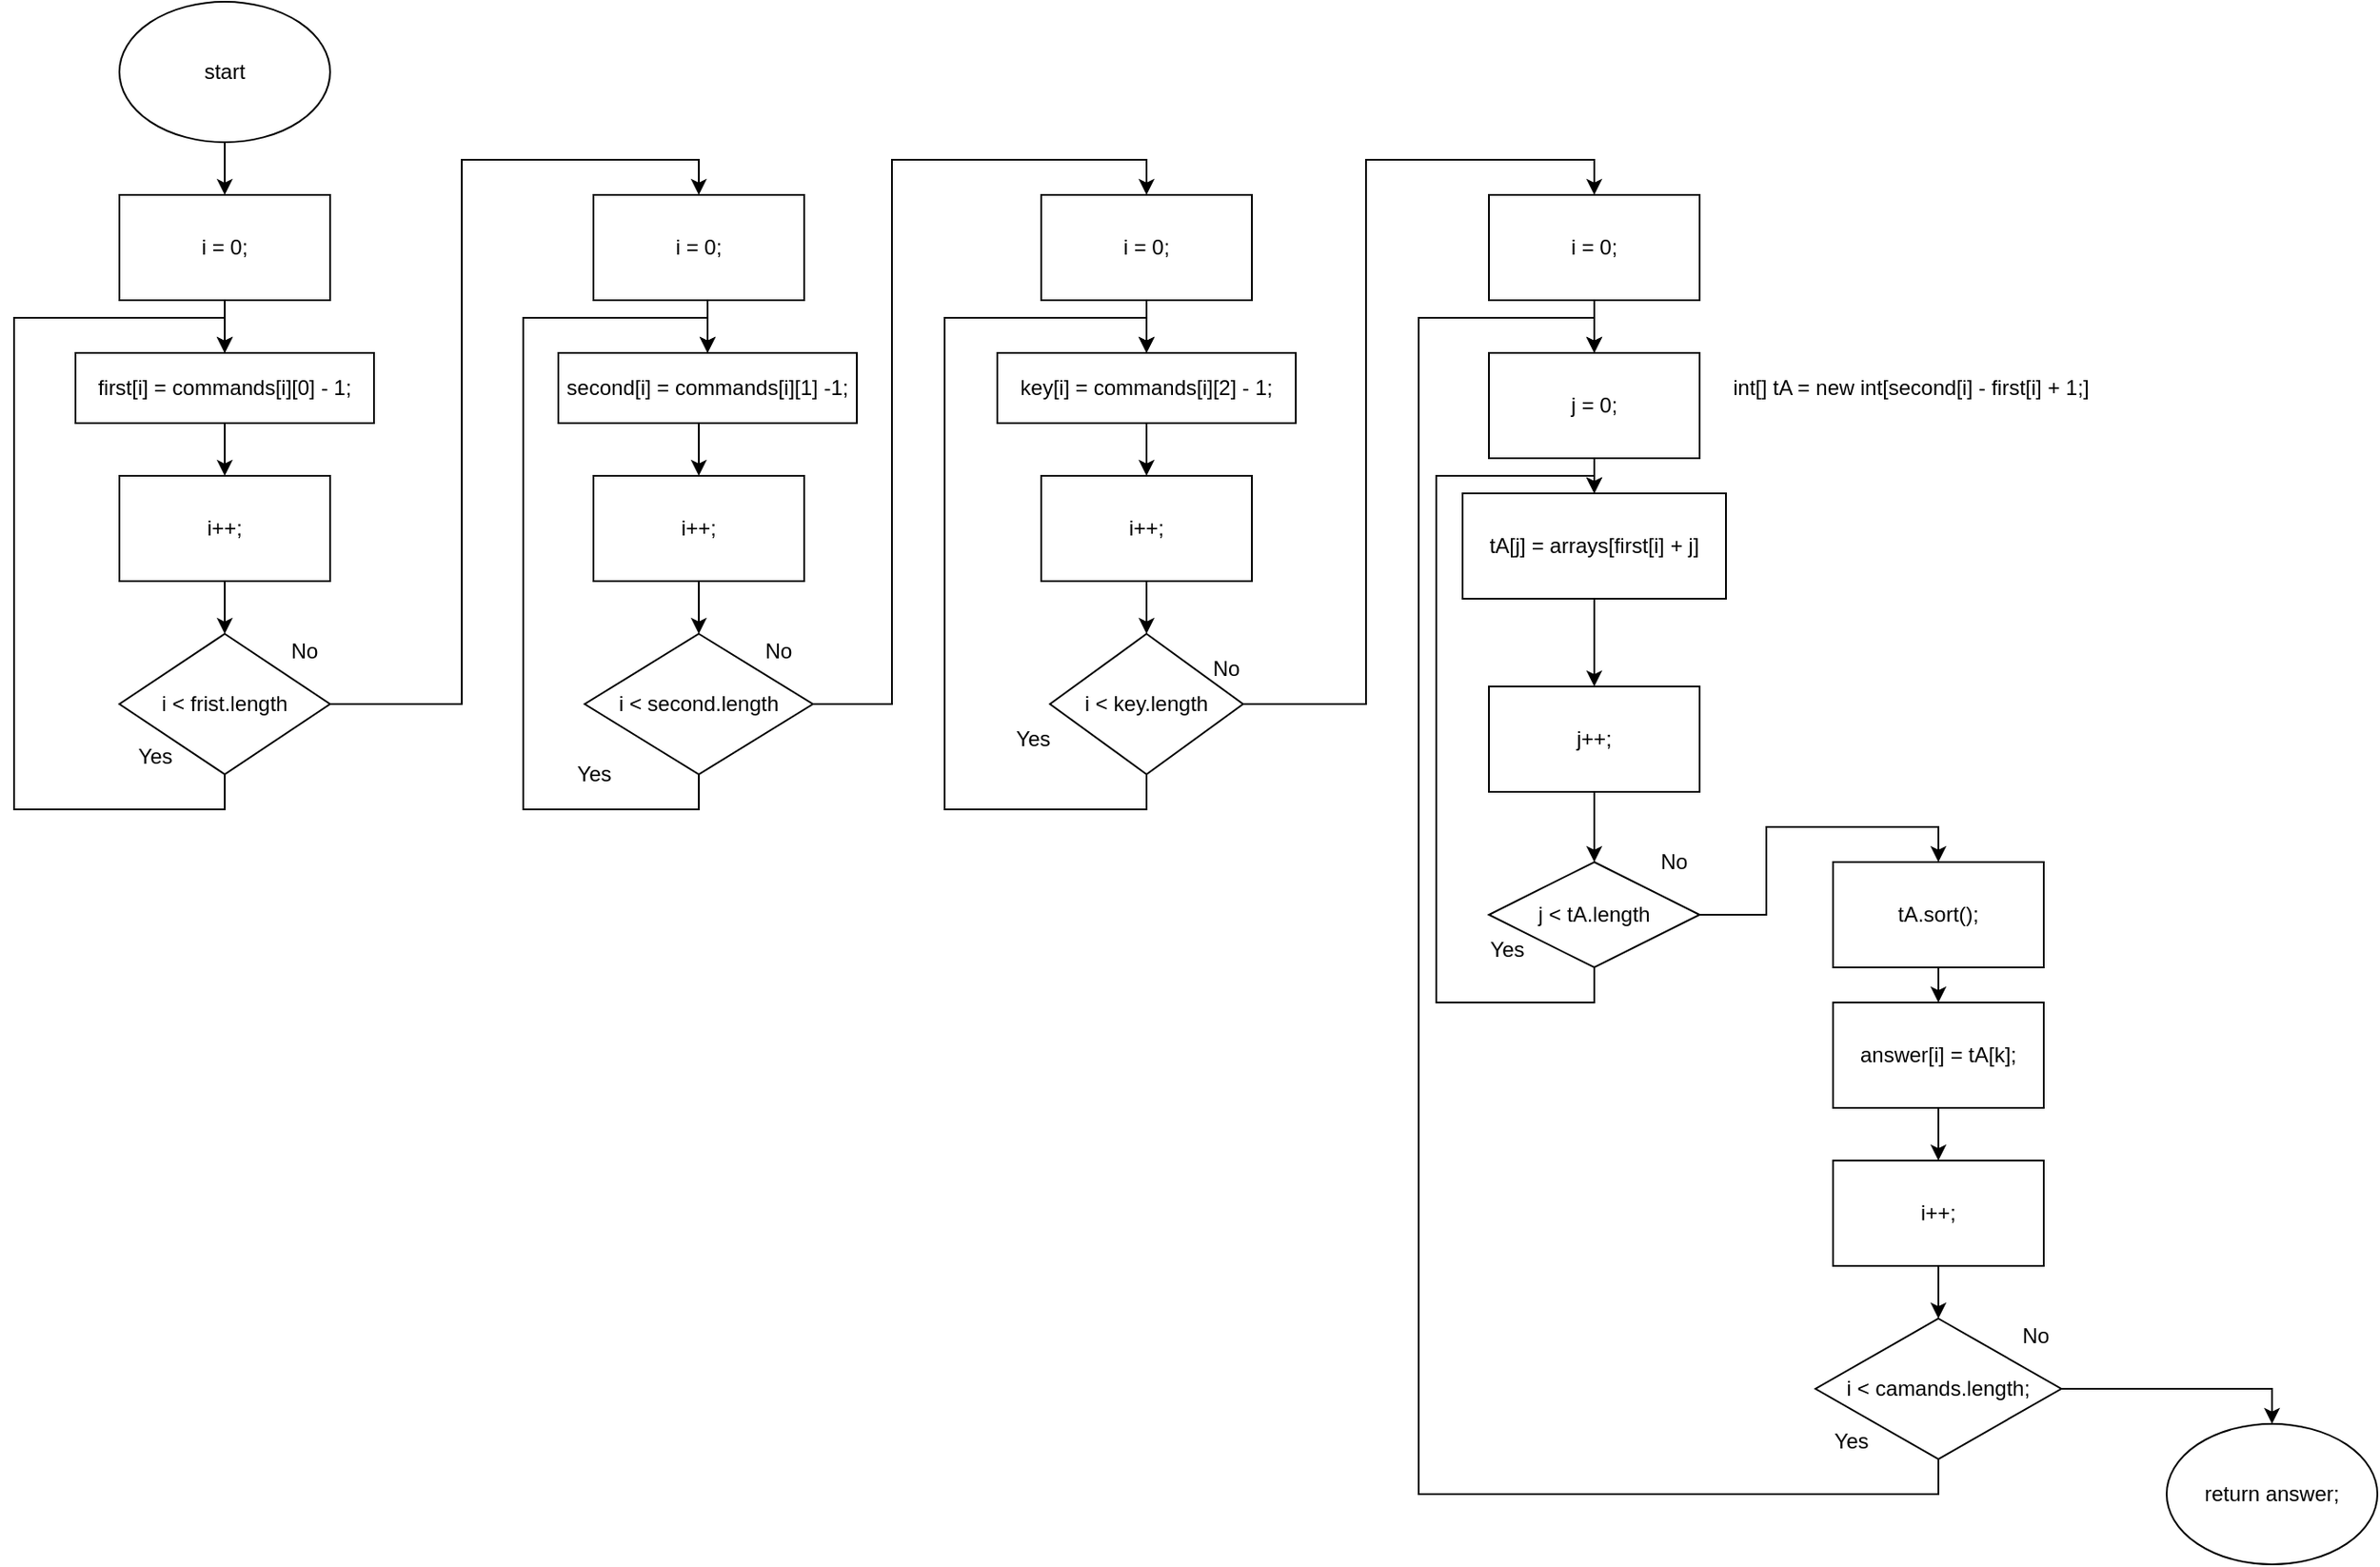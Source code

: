 <mxfile version="13.9.9" type="device"><diagram id="C5RBs43oDa-KdzZeNtuy" name="Page-1"><mxGraphModel dx="988" dy="781" grid="1" gridSize="10" guides="1" tooltips="1" connect="1" arrows="1" fold="1" page="1" pageScale="1" pageWidth="827" pageHeight="1169" math="0" shadow="0"><root><mxCell id="WIyWlLk6GJQsqaUBKTNV-0"/><mxCell id="WIyWlLk6GJQsqaUBKTNV-1" parent="WIyWlLk6GJQsqaUBKTNV-0"/><mxCell id="ANharqoGoAkCLDhoqjr_-4" value="" style="edgeStyle=orthogonalEdgeStyle;rounded=0;orthogonalLoop=1;jettySize=auto;html=1;" edge="1" parent="WIyWlLk6GJQsqaUBKTNV-1" source="ANharqoGoAkCLDhoqjr_-0" target="ANharqoGoAkCLDhoqjr_-3"><mxGeometry relative="1" as="geometry"/></mxCell><mxCell id="ANharqoGoAkCLDhoqjr_-0" value="start" style="ellipse;whiteSpace=wrap;html=1;" vertex="1" parent="WIyWlLk6GJQsqaUBKTNV-1"><mxGeometry x="120" width="120" height="80" as="geometry"/></mxCell><mxCell id="ANharqoGoAkCLDhoqjr_-7" value="" style="edgeStyle=orthogonalEdgeStyle;rounded=0;orthogonalLoop=1;jettySize=auto;html=1;" edge="1" parent="WIyWlLk6GJQsqaUBKTNV-1" source="ANharqoGoAkCLDhoqjr_-1" target="ANharqoGoAkCLDhoqjr_-6"><mxGeometry relative="1" as="geometry"/></mxCell><mxCell id="ANharqoGoAkCLDhoqjr_-1" value="first[i] = commands[i][0] - 1;" style="whiteSpace=wrap;html=1;" vertex="1" parent="WIyWlLk6GJQsqaUBKTNV-1"><mxGeometry x="95" y="200" width="170" height="40" as="geometry"/></mxCell><mxCell id="ANharqoGoAkCLDhoqjr_-5" value="" style="edgeStyle=orthogonalEdgeStyle;rounded=0;orthogonalLoop=1;jettySize=auto;html=1;" edge="1" parent="WIyWlLk6GJQsqaUBKTNV-1" source="ANharqoGoAkCLDhoqjr_-3" target="ANharqoGoAkCLDhoqjr_-1"><mxGeometry relative="1" as="geometry"/></mxCell><mxCell id="ANharqoGoAkCLDhoqjr_-3" value="i = 0;" style="whiteSpace=wrap;html=1;" vertex="1" parent="WIyWlLk6GJQsqaUBKTNV-1"><mxGeometry x="120" y="110" width="120" height="60" as="geometry"/></mxCell><mxCell id="ANharqoGoAkCLDhoqjr_-11" value="" style="edgeStyle=orthogonalEdgeStyle;rounded=0;orthogonalLoop=1;jettySize=auto;html=1;entryX=0.5;entryY=0;entryDx=0;entryDy=0;" edge="1" parent="WIyWlLk6GJQsqaUBKTNV-1" source="ANharqoGoAkCLDhoqjr_-6" target="ANharqoGoAkCLDhoqjr_-8"><mxGeometry relative="1" as="geometry"/></mxCell><mxCell id="ANharqoGoAkCLDhoqjr_-6" value="i++;" style="whiteSpace=wrap;html=1;" vertex="1" parent="WIyWlLk6GJQsqaUBKTNV-1"><mxGeometry x="120" y="270" width="120" height="60" as="geometry"/></mxCell><mxCell id="ANharqoGoAkCLDhoqjr_-12" style="edgeStyle=orthogonalEdgeStyle;rounded=0;orthogonalLoop=1;jettySize=auto;html=1;exitX=0.5;exitY=1;exitDx=0;exitDy=0;entryX=0.5;entryY=0;entryDx=0;entryDy=0;" edge="1" parent="WIyWlLk6GJQsqaUBKTNV-1" source="ANharqoGoAkCLDhoqjr_-8" target="ANharqoGoAkCLDhoqjr_-1"><mxGeometry relative="1" as="geometry"><Array as="points"><mxPoint x="180" y="460"/><mxPoint x="60" y="460"/><mxPoint x="60" y="180"/><mxPoint x="180" y="180"/></Array></mxGeometry></mxCell><mxCell id="ANharqoGoAkCLDhoqjr_-14" style="edgeStyle=orthogonalEdgeStyle;rounded=0;orthogonalLoop=1;jettySize=auto;html=1;exitX=1;exitY=0.5;exitDx=0;exitDy=0;entryX=0.5;entryY=0;entryDx=0;entryDy=0;" edge="1" parent="WIyWlLk6GJQsqaUBKTNV-1" source="ANharqoGoAkCLDhoqjr_-8" target="ANharqoGoAkCLDhoqjr_-13"><mxGeometry relative="1" as="geometry"/></mxCell><mxCell id="ANharqoGoAkCLDhoqjr_-8" value="i &amp;lt; frist.length" style="rhombus;whiteSpace=wrap;html=1;" vertex="1" parent="WIyWlLk6GJQsqaUBKTNV-1"><mxGeometry x="120" y="360" width="120" height="80" as="geometry"/></mxCell><mxCell id="ANharqoGoAkCLDhoqjr_-9" value="Yes" style="text;html=1;align=center;verticalAlign=middle;resizable=0;points=[];autosize=1;" vertex="1" parent="WIyWlLk6GJQsqaUBKTNV-1"><mxGeometry x="120" y="420" width="40" height="20" as="geometry"/></mxCell><mxCell id="ANharqoGoAkCLDhoqjr_-10" value="No" style="text;html=1;align=center;verticalAlign=middle;resizable=0;points=[];autosize=1;" vertex="1" parent="WIyWlLk6GJQsqaUBKTNV-1"><mxGeometry x="210" y="360" width="30" height="20" as="geometry"/></mxCell><mxCell id="ANharqoGoAkCLDhoqjr_-18" style="edgeStyle=orthogonalEdgeStyle;rounded=0;orthogonalLoop=1;jettySize=auto;html=1;exitX=0.5;exitY=1;exitDx=0;exitDy=0;entryX=0.5;entryY=0;entryDx=0;entryDy=0;" edge="1" parent="WIyWlLk6GJQsqaUBKTNV-1" source="ANharqoGoAkCLDhoqjr_-13" target="ANharqoGoAkCLDhoqjr_-15"><mxGeometry relative="1" as="geometry"/></mxCell><mxCell id="ANharqoGoAkCLDhoqjr_-13" value="i = 0;" style="whiteSpace=wrap;html=1;" vertex="1" parent="WIyWlLk6GJQsqaUBKTNV-1"><mxGeometry x="390" y="110" width="120" height="60" as="geometry"/></mxCell><mxCell id="ANharqoGoAkCLDhoqjr_-19" style="edgeStyle=orthogonalEdgeStyle;rounded=0;orthogonalLoop=1;jettySize=auto;html=1;exitX=0.5;exitY=1;exitDx=0;exitDy=0;entryX=0.5;entryY=0;entryDx=0;entryDy=0;" edge="1" parent="WIyWlLk6GJQsqaUBKTNV-1" source="ANharqoGoAkCLDhoqjr_-15" target="ANharqoGoAkCLDhoqjr_-16"><mxGeometry relative="1" as="geometry"/></mxCell><mxCell id="ANharqoGoAkCLDhoqjr_-15" value="second[i] = commands[i][1] -1;" style="whiteSpace=wrap;html=1;" vertex="1" parent="WIyWlLk6GJQsqaUBKTNV-1"><mxGeometry x="370" y="200" width="170" height="40" as="geometry"/></mxCell><mxCell id="ANharqoGoAkCLDhoqjr_-21" value="" style="edgeStyle=orthogonalEdgeStyle;rounded=0;orthogonalLoop=1;jettySize=auto;html=1;" edge="1" parent="WIyWlLk6GJQsqaUBKTNV-1" source="ANharqoGoAkCLDhoqjr_-16" target="ANharqoGoAkCLDhoqjr_-20"><mxGeometry relative="1" as="geometry"/></mxCell><mxCell id="ANharqoGoAkCLDhoqjr_-16" value="i++;" style="whiteSpace=wrap;html=1;" vertex="1" parent="WIyWlLk6GJQsqaUBKTNV-1"><mxGeometry x="390" y="270" width="120" height="60" as="geometry"/></mxCell><mxCell id="ANharqoGoAkCLDhoqjr_-23" style="edgeStyle=orthogonalEdgeStyle;rounded=0;orthogonalLoop=1;jettySize=auto;html=1;exitX=1;exitY=0.5;exitDx=0;exitDy=0;entryX=0.5;entryY=0;entryDx=0;entryDy=0;" edge="1" parent="WIyWlLk6GJQsqaUBKTNV-1" source="ANharqoGoAkCLDhoqjr_-20" target="ANharqoGoAkCLDhoqjr_-22"><mxGeometry relative="1" as="geometry"><Array as="points"><mxPoint x="560" y="400"/><mxPoint x="560" y="90"/><mxPoint x="705" y="90"/></Array></mxGeometry></mxCell><mxCell id="ANharqoGoAkCLDhoqjr_-33" style="edgeStyle=orthogonalEdgeStyle;rounded=0;orthogonalLoop=1;jettySize=auto;html=1;exitX=0.5;exitY=1;exitDx=0;exitDy=0;entryX=0.5;entryY=0;entryDx=0;entryDy=0;" edge="1" parent="WIyWlLk6GJQsqaUBKTNV-1" source="ANharqoGoAkCLDhoqjr_-20" target="ANharqoGoAkCLDhoqjr_-15"><mxGeometry relative="1" as="geometry"><Array as="points"><mxPoint x="450" y="460"/><mxPoint x="350" y="460"/><mxPoint x="350" y="180"/><mxPoint x="455" y="180"/></Array></mxGeometry></mxCell><mxCell id="ANharqoGoAkCLDhoqjr_-20" value="i &amp;lt; second.length" style="rhombus;whiteSpace=wrap;html=1;" vertex="1" parent="WIyWlLk6GJQsqaUBKTNV-1"><mxGeometry x="385" y="360" width="130" height="80" as="geometry"/></mxCell><mxCell id="ANharqoGoAkCLDhoqjr_-25" value="" style="edgeStyle=orthogonalEdgeStyle;rounded=0;orthogonalLoop=1;jettySize=auto;html=1;" edge="1" parent="WIyWlLk6GJQsqaUBKTNV-1" source="ANharqoGoAkCLDhoqjr_-22" target="ANharqoGoAkCLDhoqjr_-24"><mxGeometry relative="1" as="geometry"/></mxCell><mxCell id="ANharqoGoAkCLDhoqjr_-22" value="i = 0;" style="whiteSpace=wrap;html=1;" vertex="1" parent="WIyWlLk6GJQsqaUBKTNV-1"><mxGeometry x="645" y="110" width="120" height="60" as="geometry"/></mxCell><mxCell id="ANharqoGoAkCLDhoqjr_-28" value="" style="edgeStyle=orthogonalEdgeStyle;rounded=0;orthogonalLoop=1;jettySize=auto;html=1;" edge="1" parent="WIyWlLk6GJQsqaUBKTNV-1" source="ANharqoGoAkCLDhoqjr_-24" target="ANharqoGoAkCLDhoqjr_-27"><mxGeometry relative="1" as="geometry"/></mxCell><mxCell id="ANharqoGoAkCLDhoqjr_-24" value="key[i] = commands[i][2] - 1;" style="whiteSpace=wrap;html=1;" vertex="1" parent="WIyWlLk6GJQsqaUBKTNV-1"><mxGeometry x="620" y="200" width="170" height="40" as="geometry"/></mxCell><mxCell id="ANharqoGoAkCLDhoqjr_-30" value="" style="edgeStyle=orthogonalEdgeStyle;rounded=0;orthogonalLoop=1;jettySize=auto;html=1;" edge="1" parent="WIyWlLk6GJQsqaUBKTNV-1" source="ANharqoGoAkCLDhoqjr_-27" target="ANharqoGoAkCLDhoqjr_-29"><mxGeometry relative="1" as="geometry"/></mxCell><mxCell id="ANharqoGoAkCLDhoqjr_-27" value="i++;" style="whiteSpace=wrap;html=1;" vertex="1" parent="WIyWlLk6GJQsqaUBKTNV-1"><mxGeometry x="645" y="270" width="120" height="60" as="geometry"/></mxCell><mxCell id="ANharqoGoAkCLDhoqjr_-36" style="edgeStyle=orthogonalEdgeStyle;rounded=0;orthogonalLoop=1;jettySize=auto;html=1;exitX=0.5;exitY=1;exitDx=0;exitDy=0;entryX=0.5;entryY=0;entryDx=0;entryDy=0;" edge="1" parent="WIyWlLk6GJQsqaUBKTNV-1" source="ANharqoGoAkCLDhoqjr_-29" target="ANharqoGoAkCLDhoqjr_-24"><mxGeometry relative="1" as="geometry"><Array as="points"><mxPoint x="705" y="460"/><mxPoint x="590" y="460"/><mxPoint x="590" y="180"/><mxPoint x="705" y="180"/></Array></mxGeometry></mxCell><mxCell id="ANharqoGoAkCLDhoqjr_-38" style="edgeStyle=orthogonalEdgeStyle;rounded=0;orthogonalLoop=1;jettySize=auto;html=1;exitX=1;exitY=0.5;exitDx=0;exitDy=0;entryX=0.5;entryY=0;entryDx=0;entryDy=0;" edge="1" parent="WIyWlLk6GJQsqaUBKTNV-1" source="ANharqoGoAkCLDhoqjr_-29" target="ANharqoGoAkCLDhoqjr_-37"><mxGeometry relative="1" as="geometry"/></mxCell><mxCell id="ANharqoGoAkCLDhoqjr_-29" value="i &amp;lt; key.length" style="rhombus;whiteSpace=wrap;html=1;" vertex="1" parent="WIyWlLk6GJQsqaUBKTNV-1"><mxGeometry x="650" y="360" width="110" height="80" as="geometry"/></mxCell><mxCell id="ANharqoGoAkCLDhoqjr_-31" value="Yes" style="text;html=1;align=center;verticalAlign=middle;resizable=0;points=[];autosize=1;" vertex="1" parent="WIyWlLk6GJQsqaUBKTNV-1"><mxGeometry x="370" y="430" width="40" height="20" as="geometry"/></mxCell><mxCell id="ANharqoGoAkCLDhoqjr_-32" value="No" style="text;html=1;align=center;verticalAlign=middle;resizable=0;points=[];autosize=1;" vertex="1" parent="WIyWlLk6GJQsqaUBKTNV-1"><mxGeometry x="480" y="360" width="30" height="20" as="geometry"/></mxCell><mxCell id="ANharqoGoAkCLDhoqjr_-34" value="Yes" style="text;html=1;align=center;verticalAlign=middle;resizable=0;points=[];autosize=1;" vertex="1" parent="WIyWlLk6GJQsqaUBKTNV-1"><mxGeometry x="620" y="410" width="40" height="20" as="geometry"/></mxCell><mxCell id="ANharqoGoAkCLDhoqjr_-35" value="No" style="text;html=1;align=center;verticalAlign=middle;resizable=0;points=[];autosize=1;" vertex="1" parent="WIyWlLk6GJQsqaUBKTNV-1"><mxGeometry x="735" y="370" width="30" height="20" as="geometry"/></mxCell><mxCell id="ANharqoGoAkCLDhoqjr_-42" value="" style="edgeStyle=orthogonalEdgeStyle;rounded=0;orthogonalLoop=1;jettySize=auto;html=1;" edge="1" parent="WIyWlLk6GJQsqaUBKTNV-1" source="ANharqoGoAkCLDhoqjr_-37" target="ANharqoGoAkCLDhoqjr_-41"><mxGeometry relative="1" as="geometry"/></mxCell><mxCell id="ANharqoGoAkCLDhoqjr_-37" value="i = 0;" style="whiteSpace=wrap;html=1;" vertex="1" parent="WIyWlLk6GJQsqaUBKTNV-1"><mxGeometry x="900" y="110" width="120" height="60" as="geometry"/></mxCell><mxCell id="ANharqoGoAkCLDhoqjr_-47" value="" style="edgeStyle=orthogonalEdgeStyle;rounded=0;orthogonalLoop=1;jettySize=auto;html=1;" edge="1" parent="WIyWlLk6GJQsqaUBKTNV-1" source="ANharqoGoAkCLDhoqjr_-41" target="ANharqoGoAkCLDhoqjr_-46"><mxGeometry relative="1" as="geometry"/></mxCell><mxCell id="ANharqoGoAkCLDhoqjr_-41" value="j = 0;" style="whiteSpace=wrap;html=1;" vertex="1" parent="WIyWlLk6GJQsqaUBKTNV-1"><mxGeometry x="900" y="200" width="120" height="60" as="geometry"/></mxCell><mxCell id="ANharqoGoAkCLDhoqjr_-51" style="edgeStyle=orthogonalEdgeStyle;rounded=0;orthogonalLoop=1;jettySize=auto;html=1;exitX=0.5;exitY=1;exitDx=0;exitDy=0;entryX=0.5;entryY=0;entryDx=0;entryDy=0;" edge="1" parent="WIyWlLk6GJQsqaUBKTNV-1" source="ANharqoGoAkCLDhoqjr_-43" target="ANharqoGoAkCLDhoqjr_-46"><mxGeometry relative="1" as="geometry"><Array as="points"><mxPoint x="960" y="570"/><mxPoint x="870" y="570"/><mxPoint x="870" y="270"/><mxPoint x="960" y="270"/></Array></mxGeometry></mxCell><mxCell id="ANharqoGoAkCLDhoqjr_-71" style="edgeStyle=orthogonalEdgeStyle;rounded=0;orthogonalLoop=1;jettySize=auto;html=1;exitX=1;exitY=0.5;exitDx=0;exitDy=0;entryX=0.5;entryY=0;entryDx=0;entryDy=0;" edge="1" parent="WIyWlLk6GJQsqaUBKTNV-1" source="ANharqoGoAkCLDhoqjr_-43" target="ANharqoGoAkCLDhoqjr_-70"><mxGeometry relative="1" as="geometry"/></mxCell><mxCell id="ANharqoGoAkCLDhoqjr_-43" value="j &amp;lt; tA.length" style="rhombus;whiteSpace=wrap;html=1;" vertex="1" parent="WIyWlLk6GJQsqaUBKTNV-1"><mxGeometry x="900" y="490" width="120" height="60" as="geometry"/></mxCell><mxCell id="ANharqoGoAkCLDhoqjr_-45" value="int[] tA = new int[second[i] - first[i] + 1;]" style="text;html=1;align=center;verticalAlign=middle;resizable=0;points=[];autosize=1;" vertex="1" parent="WIyWlLk6GJQsqaUBKTNV-1"><mxGeometry x="1030" y="210" width="220" height="20" as="geometry"/></mxCell><mxCell id="ANharqoGoAkCLDhoqjr_-53" value="" style="edgeStyle=orthogonalEdgeStyle;rounded=0;orthogonalLoop=1;jettySize=auto;html=1;" edge="1" parent="WIyWlLk6GJQsqaUBKTNV-1" source="ANharqoGoAkCLDhoqjr_-46" target="ANharqoGoAkCLDhoqjr_-52"><mxGeometry relative="1" as="geometry"/></mxCell><mxCell id="ANharqoGoAkCLDhoqjr_-46" value="tA[j] = arrays[first[i] + j]" style="whiteSpace=wrap;html=1;" vertex="1" parent="WIyWlLk6GJQsqaUBKTNV-1"><mxGeometry x="885" y="280" width="150" height="60" as="geometry"/></mxCell><mxCell id="ANharqoGoAkCLDhoqjr_-49" value="Yes" style="text;html=1;align=center;verticalAlign=middle;resizable=0;points=[];autosize=1;" vertex="1" parent="WIyWlLk6GJQsqaUBKTNV-1"><mxGeometry x="890" y="530" width="40" height="20" as="geometry"/></mxCell><mxCell id="ANharqoGoAkCLDhoqjr_-50" value="No" style="text;html=1;align=center;verticalAlign=middle;resizable=0;points=[];autosize=1;" vertex="1" parent="WIyWlLk6GJQsqaUBKTNV-1"><mxGeometry x="990" y="480" width="30" height="20" as="geometry"/></mxCell><mxCell id="ANharqoGoAkCLDhoqjr_-54" value="" style="edgeStyle=orthogonalEdgeStyle;rounded=0;orthogonalLoop=1;jettySize=auto;html=1;" edge="1" parent="WIyWlLk6GJQsqaUBKTNV-1" source="ANharqoGoAkCLDhoqjr_-52" target="ANharqoGoAkCLDhoqjr_-43"><mxGeometry relative="1" as="geometry"/></mxCell><mxCell id="ANharqoGoAkCLDhoqjr_-52" value="j++;" style="whiteSpace=wrap;html=1;" vertex="1" parent="WIyWlLk6GJQsqaUBKTNV-1"><mxGeometry x="900" y="390" width="120" height="60" as="geometry"/></mxCell><mxCell id="ANharqoGoAkCLDhoqjr_-63" value="" style="edgeStyle=orthogonalEdgeStyle;rounded=0;orthogonalLoop=1;jettySize=auto;html=1;" edge="1" parent="WIyWlLk6GJQsqaUBKTNV-1" source="ANharqoGoAkCLDhoqjr_-58" target="ANharqoGoAkCLDhoqjr_-60"><mxGeometry relative="1" as="geometry"/></mxCell><mxCell id="ANharqoGoAkCLDhoqjr_-58" value="answer[i] = tA[k];" style="whiteSpace=wrap;html=1;" vertex="1" parent="WIyWlLk6GJQsqaUBKTNV-1"><mxGeometry x="1096" y="570" width="120" height="60" as="geometry"/></mxCell><mxCell id="ANharqoGoAkCLDhoqjr_-64" value="" style="edgeStyle=orthogonalEdgeStyle;rounded=0;orthogonalLoop=1;jettySize=auto;html=1;" edge="1" parent="WIyWlLk6GJQsqaUBKTNV-1" source="ANharqoGoAkCLDhoqjr_-60" target="ANharqoGoAkCLDhoqjr_-62"><mxGeometry relative="1" as="geometry"/></mxCell><mxCell id="ANharqoGoAkCLDhoqjr_-60" value="i++;" style="whiteSpace=wrap;html=1;" vertex="1" parent="WIyWlLk6GJQsqaUBKTNV-1"><mxGeometry x="1096" y="660" width="120" height="60" as="geometry"/></mxCell><mxCell id="ANharqoGoAkCLDhoqjr_-67" style="edgeStyle=orthogonalEdgeStyle;rounded=0;orthogonalLoop=1;jettySize=auto;html=1;exitX=0.5;exitY=1;exitDx=0;exitDy=0;entryX=0.5;entryY=0;entryDx=0;entryDy=0;" edge="1" parent="WIyWlLk6GJQsqaUBKTNV-1" source="ANharqoGoAkCLDhoqjr_-62" target="ANharqoGoAkCLDhoqjr_-41"><mxGeometry relative="1" as="geometry"><Array as="points"><mxPoint x="1156" y="850"/><mxPoint x="860" y="850"/><mxPoint x="860" y="180"/><mxPoint x="960" y="180"/></Array></mxGeometry></mxCell><mxCell id="ANharqoGoAkCLDhoqjr_-69" style="edgeStyle=orthogonalEdgeStyle;rounded=0;orthogonalLoop=1;jettySize=auto;html=1;exitX=1;exitY=0.5;exitDx=0;exitDy=0;entryX=0.5;entryY=0;entryDx=0;entryDy=0;" edge="1" parent="WIyWlLk6GJQsqaUBKTNV-1" source="ANharqoGoAkCLDhoqjr_-62" target="ANharqoGoAkCLDhoqjr_-68"><mxGeometry relative="1" as="geometry"/></mxCell><mxCell id="ANharqoGoAkCLDhoqjr_-62" value="i &amp;lt; camands.length;" style="rhombus;whiteSpace=wrap;html=1;" vertex="1" parent="WIyWlLk6GJQsqaUBKTNV-1"><mxGeometry x="1086" y="750" width="140" height="80" as="geometry"/></mxCell><mxCell id="ANharqoGoAkCLDhoqjr_-65" value="Yes" style="text;html=1;align=center;verticalAlign=middle;resizable=0;points=[];autosize=1;" vertex="1" parent="WIyWlLk6GJQsqaUBKTNV-1"><mxGeometry x="1086" y="810" width="40" height="20" as="geometry"/></mxCell><mxCell id="ANharqoGoAkCLDhoqjr_-66" value="No" style="text;html=1;align=center;verticalAlign=middle;resizable=0;points=[];autosize=1;" vertex="1" parent="WIyWlLk6GJQsqaUBKTNV-1"><mxGeometry x="1196" y="750" width="30" height="20" as="geometry"/></mxCell><mxCell id="ANharqoGoAkCLDhoqjr_-68" value="return answer;" style="ellipse;whiteSpace=wrap;html=1;" vertex="1" parent="WIyWlLk6GJQsqaUBKTNV-1"><mxGeometry x="1286" y="810" width="120" height="80" as="geometry"/></mxCell><mxCell id="ANharqoGoAkCLDhoqjr_-73" style="edgeStyle=orthogonalEdgeStyle;rounded=0;orthogonalLoop=1;jettySize=auto;html=1;exitX=0.5;exitY=1;exitDx=0;exitDy=0;entryX=0.5;entryY=0;entryDx=0;entryDy=0;" edge="1" parent="WIyWlLk6GJQsqaUBKTNV-1" source="ANharqoGoAkCLDhoqjr_-70" target="ANharqoGoAkCLDhoqjr_-58"><mxGeometry relative="1" as="geometry"/></mxCell><mxCell id="ANharqoGoAkCLDhoqjr_-70" value="tA.sort();" style="whiteSpace=wrap;html=1;" vertex="1" parent="WIyWlLk6GJQsqaUBKTNV-1"><mxGeometry x="1096" y="490" width="120" height="60" as="geometry"/></mxCell></root></mxGraphModel></diagram></mxfile>
